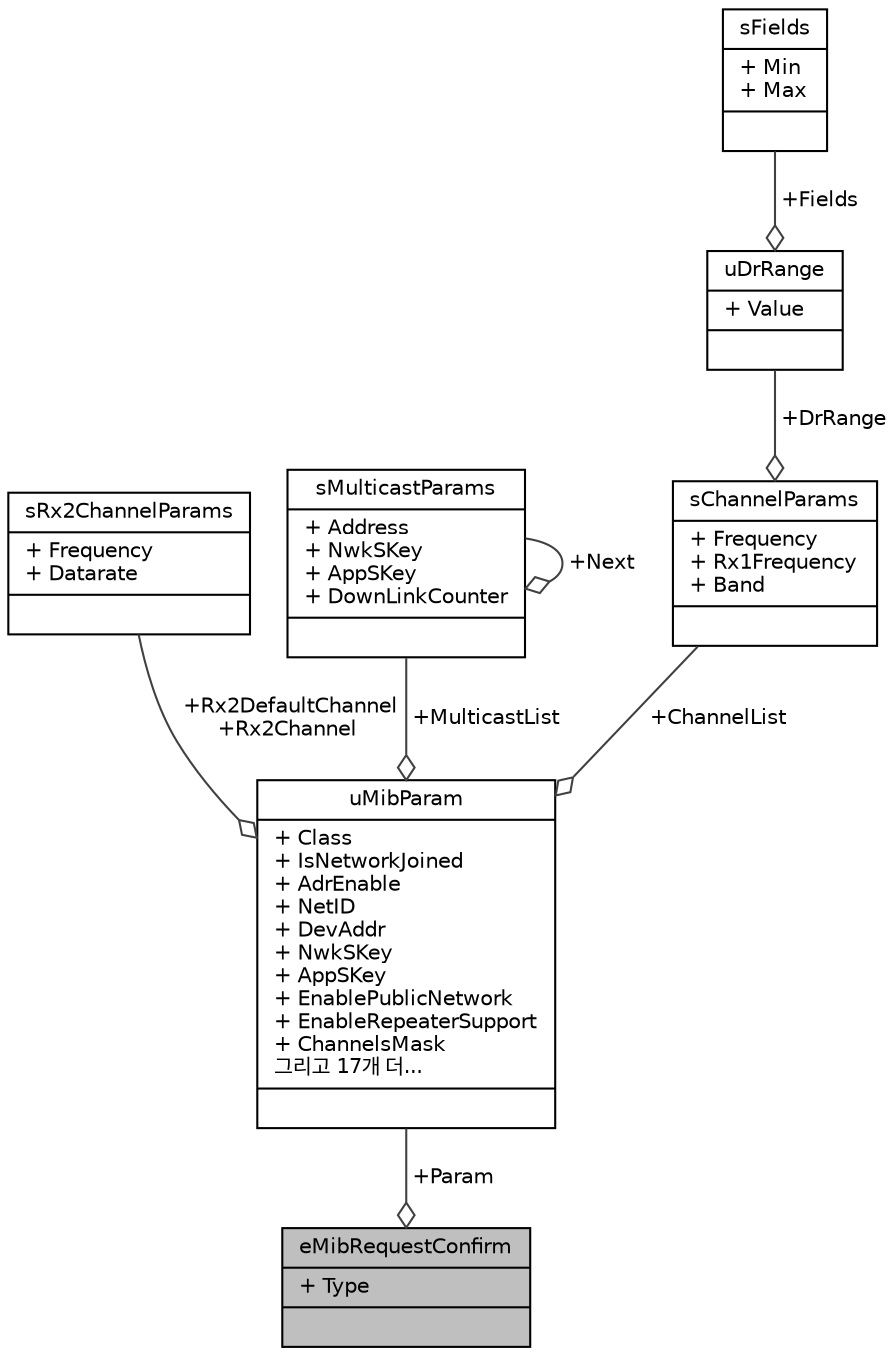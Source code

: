 digraph "eMibRequestConfirm"
{
  edge [fontname="Helvetica",fontsize="10",labelfontname="Helvetica",labelfontsize="10"];
  node [fontname="Helvetica",fontsize="10",shape=record];
  Node1 [label="{eMibRequestConfirm\n|+ Type\l|}",height=0.2,width=0.4,color="black", fillcolor="grey75", style="filled", fontcolor="black"];
  Node2 -> Node1 [color="grey25",fontsize="10",style="solid",label=" +Param" ,arrowhead="odiamond",fontname="Helvetica"];
  Node2 [label="{uMibParam\n|+ Class\l+ IsNetworkJoined\l+ AdrEnable\l+ NetID\l+ DevAddr\l+ NwkSKey\l+ AppSKey\l+ EnablePublicNetwork\l+ EnableRepeaterSupport\l+ ChannelsMask\l그리고 17개 더...\l|}",height=0.2,width=0.4,color="black", fillcolor="white", style="filled",URL="$unionu_mib_param.html"];
  Node3 -> Node2 [color="grey25",fontsize="10",style="solid",label=" +Rx2DefaultChannel\n+Rx2Channel" ,arrowhead="odiamond",fontname="Helvetica"];
  Node3 [label="{sRx2ChannelParams\n|+ Frequency\l+ Datarate\l|}",height=0.2,width=0.4,color="black", fillcolor="white", style="filled",URL="$structs_rx2_channel_params.html"];
  Node4 -> Node2 [color="grey25",fontsize="10",style="solid",label=" +MulticastList" ,arrowhead="odiamond",fontname="Helvetica"];
  Node4 [label="{sMulticastParams\n|+ Address\l+ NwkSKey\l+ AppSKey\l+ DownLinkCounter\l|}",height=0.2,width=0.4,color="black", fillcolor="white", style="filled",URL="$structs_multicast_params.html"];
  Node4 -> Node4 [color="grey25",fontsize="10",style="solid",label=" +Next" ,arrowhead="odiamond",fontname="Helvetica"];
  Node5 -> Node2 [color="grey25",fontsize="10",style="solid",label=" +ChannelList" ,arrowhead="odiamond",fontname="Helvetica"];
  Node5 [label="{sChannelParams\n|+ Frequency\l+ Rx1Frequency\l+ Band\l|}",height=0.2,width=0.4,color="black", fillcolor="white", style="filled",URL="$structs_channel_params.html"];
  Node6 -> Node5 [color="grey25",fontsize="10",style="solid",label=" +DrRange" ,arrowhead="odiamond",fontname="Helvetica"];
  Node6 [label="{uDrRange\n|+ Value\l|}",height=0.2,width=0.4,color="black", fillcolor="white", style="filled",URL="$unionu_dr_range.html"];
  Node7 -> Node6 [color="grey25",fontsize="10",style="solid",label=" +Fields" ,arrowhead="odiamond",fontname="Helvetica"];
  Node7 [label="{sFields\n|+ Min\l+ Max\l|}",height=0.2,width=0.4,color="black", fillcolor="white", style="filled",URL="$structu_dr_range_1_1s_fields.html"];
}
